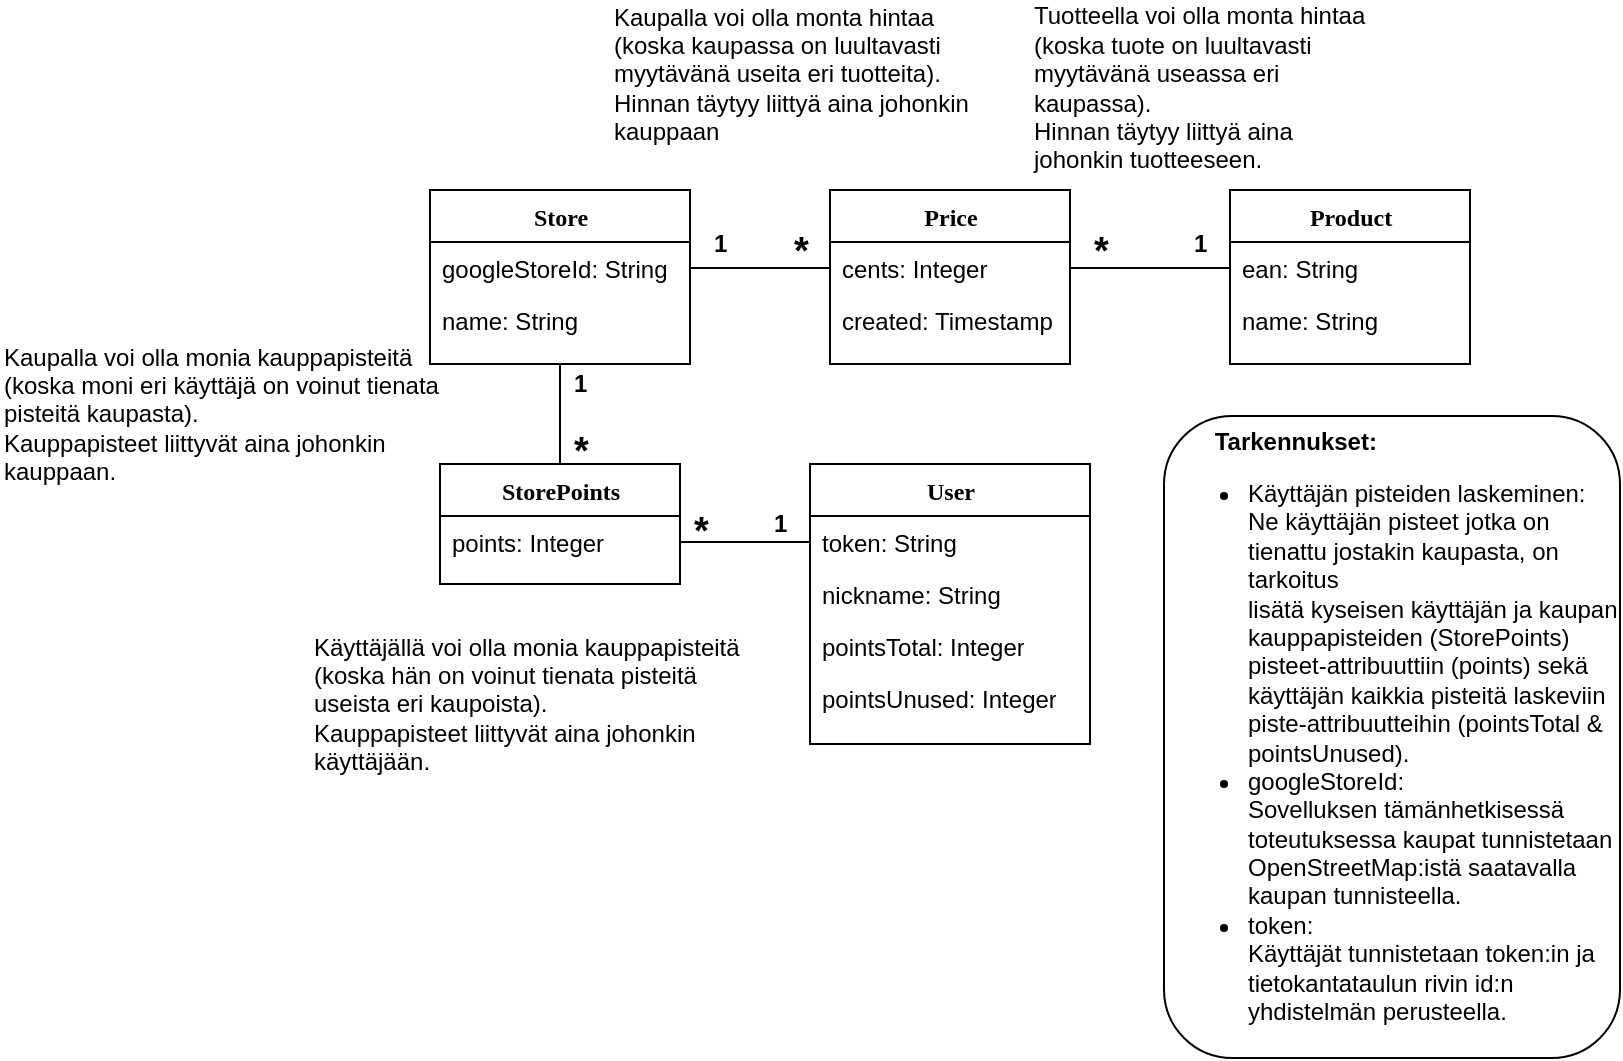 <mxfile version="12.4.2" type="device" pages="1"><diagram name="Page-1" id="9f46799a-70d6-7492-0946-bef42562c5a5"><mxGraphModel dx="1438" dy="953" grid="0" gridSize="10" guides="1" tooltips="1" connect="1" arrows="1" fold="1" page="0" pageScale="1" pageWidth="1100" pageHeight="850" background="#ffffff" math="0" shadow="0"><root><mxCell id="0"/><mxCell id="1" parent="0"/><mxCell id="78961159f06e98e8-17" value="Store" style="swimlane;html=1;fontStyle=1;align=center;verticalAlign=top;childLayout=stackLayout;horizontal=1;startSize=26;horizontalStack=0;resizeParent=1;resizeLast=0;collapsible=1;marginBottom=0;swimlaneFillColor=#ffffff;rounded=0;shadow=0;comic=0;labelBackgroundColor=none;strokeWidth=1;fillColor=none;fontFamily=Verdana;fontSize=12" parent="1" vertex="1"><mxGeometry x="90" y="83" width="130" height="87" as="geometry"/></mxCell><mxCell id="78961159f06e98e8-21" value="googleStoreId: String" style="text;html=1;strokeColor=none;fillColor=none;align=left;verticalAlign=top;spacingLeft=4;spacingRight=4;whiteSpace=wrap;overflow=hidden;rotatable=0;points=[[0,0.5],[1,0.5]];portConstraint=eastwest;" parent="78961159f06e98e8-17" vertex="1"><mxGeometry y="26" width="130" height="26" as="geometry"/></mxCell><mxCell id="78961159f06e98e8-23" value="name: String" style="text;html=1;strokeColor=none;fillColor=none;align=left;verticalAlign=top;spacingLeft=4;spacingRight=4;whiteSpace=wrap;overflow=hidden;rotatable=0;points=[[0,0.5],[1,0.5]];portConstraint=eastwest;" parent="78961159f06e98e8-17" vertex="1"><mxGeometry y="52" width="130" height="26" as="geometry"/></mxCell><mxCell id="78961159f06e98e8-30" value="Price" style="swimlane;html=1;fontStyle=1;align=center;verticalAlign=top;childLayout=stackLayout;horizontal=1;startSize=26;horizontalStack=0;resizeParent=1;resizeLast=0;collapsible=1;marginBottom=0;swimlaneFillColor=#ffffff;rounded=0;shadow=0;comic=0;labelBackgroundColor=none;strokeWidth=1;fillColor=none;fontFamily=Verdana;fontSize=12" parent="1" vertex="1"><mxGeometry x="290" y="83" width="120" height="87" as="geometry"/></mxCell><mxCell id="78961159f06e98e8-31" value="cents: Integer" style="text;html=1;strokeColor=none;fillColor=none;align=left;verticalAlign=top;spacingLeft=4;spacingRight=4;whiteSpace=wrap;overflow=hidden;rotatable=0;points=[[0,0.5],[1,0.5]];portConstraint=eastwest;" parent="78961159f06e98e8-30" vertex="1"><mxGeometry y="26" width="120" height="26" as="geometry"/></mxCell><mxCell id="78961159f06e98e8-32" value="created: Timestamp" style="text;html=1;strokeColor=none;fillColor=none;align=left;verticalAlign=top;spacingLeft=4;spacingRight=4;whiteSpace=wrap;overflow=hidden;rotatable=0;points=[[0,0.5],[1,0.5]];portConstraint=eastwest;" parent="78961159f06e98e8-30" vertex="1"><mxGeometry y="52" width="120" height="26" as="geometry"/></mxCell><mxCell id="78961159f06e98e8-43" value="Product" style="swimlane;html=1;fontStyle=1;align=center;verticalAlign=top;childLayout=stackLayout;horizontal=1;startSize=26;horizontalStack=0;resizeParent=1;resizeLast=0;collapsible=1;marginBottom=0;swimlaneFillColor=#ffffff;rounded=0;shadow=0;comic=0;labelBackgroundColor=none;strokeWidth=1;fillColor=none;fontFamily=Verdana;fontSize=12" parent="1" vertex="1"><mxGeometry x="490" y="83" width="120" height="87" as="geometry"/></mxCell><mxCell id="78961159f06e98e8-44" value="ean: String" style="text;html=1;strokeColor=none;fillColor=none;align=left;verticalAlign=top;spacingLeft=4;spacingRight=4;whiteSpace=wrap;overflow=hidden;rotatable=0;points=[[0,0.5],[1,0.5]];portConstraint=eastwest;" parent="78961159f06e98e8-43" vertex="1"><mxGeometry y="26" width="120" height="26" as="geometry"/></mxCell><mxCell id="78961159f06e98e8-50" value="name: String" style="text;html=1;strokeColor=none;fillColor=none;align=left;verticalAlign=top;spacingLeft=4;spacingRight=4;whiteSpace=wrap;overflow=hidden;rotatable=0;points=[[0,0.5],[1,0.5]];portConstraint=eastwest;" parent="78961159f06e98e8-43" vertex="1"><mxGeometry y="52" width="120" height="26" as="geometry"/></mxCell><mxCell id="78961159f06e98e8-95" value="User" style="swimlane;html=1;fontStyle=1;align=center;verticalAlign=top;childLayout=stackLayout;horizontal=1;startSize=26;horizontalStack=0;resizeParent=1;resizeLast=0;collapsible=1;marginBottom=0;swimlaneFillColor=#ffffff;rounded=0;shadow=0;comic=0;labelBackgroundColor=none;strokeWidth=1;fillColor=none;fontFamily=Verdana;fontSize=12" parent="1" vertex="1"><mxGeometry x="280" y="220" width="140" height="140" as="geometry"/></mxCell><mxCell id="78961159f06e98e8-96" value="token: String" style="text;html=1;strokeColor=none;fillColor=none;align=left;verticalAlign=top;spacingLeft=4;spacingRight=4;whiteSpace=wrap;overflow=hidden;rotatable=0;points=[[0,0.5],[1,0.5]];portConstraint=eastwest;" parent="78961159f06e98e8-95" vertex="1"><mxGeometry y="26" width="140" height="26" as="geometry"/></mxCell><mxCell id="78961159f06e98e8-97" value="nickname: String" style="text;html=1;strokeColor=none;fillColor=none;align=left;verticalAlign=top;spacingLeft=4;spacingRight=4;whiteSpace=wrap;overflow=hidden;rotatable=0;points=[[0,0.5],[1,0.5]];portConstraint=eastwest;" parent="78961159f06e98e8-95" vertex="1"><mxGeometry y="52" width="140" height="26" as="geometry"/></mxCell><mxCell id="78961159f06e98e8-98" value="pointsTotal: Integer" style="text;html=1;strokeColor=none;fillColor=none;align=left;verticalAlign=top;spacingLeft=4;spacingRight=4;whiteSpace=wrap;overflow=hidden;rotatable=0;points=[[0,0.5],[1,0.5]];portConstraint=eastwest;" parent="78961159f06e98e8-95" vertex="1"><mxGeometry y="78" width="140" height="26" as="geometry"/></mxCell><mxCell id="78961159f06e98e8-102" value="pointsUnused: Integer" style="text;html=1;strokeColor=none;fillColor=none;align=left;verticalAlign=top;spacingLeft=4;spacingRight=4;whiteSpace=wrap;overflow=hidden;rotatable=0;points=[[0,0.5],[1,0.5]];portConstraint=eastwest;" parent="78961159f06e98e8-95" vertex="1"><mxGeometry y="104" width="140" height="26" as="geometry"/></mxCell><mxCell id="HYB8v5GCzZEUG-Lz1jd7-4" value="" style="endArrow=none;html=1;exitX=1;exitY=0.5;exitDx=0;exitDy=0;entryX=0;entryY=0.5;entryDx=0;entryDy=0;" parent="1" source="78961159f06e98e8-21" target="78961159f06e98e8-31" edge="1"><mxGeometry width="50" height="50" relative="1" as="geometry"><mxPoint x="90" y="520" as="sourcePoint"/><mxPoint x="310" y="122" as="targetPoint"/></mxGeometry></mxCell><mxCell id="HYB8v5GCzZEUG-Lz1jd7-5" value="" style="endArrow=none;html=1;exitX=1;exitY=0.5;exitDx=0;exitDy=0;entryX=0;entryY=0.5;entryDx=0;entryDy=0;" parent="1" source="78961159f06e98e8-31" target="78961159f06e98e8-44" edge="1"><mxGeometry width="50" height="50" relative="1" as="geometry"><mxPoint x="100" y="530" as="sourcePoint"/><mxPoint x="150" y="480" as="targetPoint"/></mxGeometry></mxCell><mxCell id="HYB8v5GCzZEUG-Lz1jd7-6" value="*" style="text;html=1;resizable=0;points=[];autosize=1;align=left;verticalAlign=top;spacingTop=-4;fontStyle=1;fontSize=19;" parent="1" vertex="1"><mxGeometry x="270" y="100" width="20" height="20" as="geometry"/></mxCell><mxCell id="HYB8v5GCzZEUG-Lz1jd7-7" value="1" style="text;html=1;resizable=0;points=[];autosize=1;align=left;verticalAlign=top;spacingTop=-4;fontStyle=1" parent="1" vertex="1"><mxGeometry x="230" y="100" width="20" height="20" as="geometry"/></mxCell><mxCell id="HYB8v5GCzZEUG-Lz1jd7-9" value="1" style="text;html=1;resizable=0;points=[];autosize=1;align=left;verticalAlign=top;spacingTop=-4;fontStyle=1" parent="1" vertex="1"><mxGeometry x="470" y="100" width="20" height="20" as="geometry"/></mxCell><mxCell id="HYB8v5GCzZEUG-Lz1jd7-12" value="*" style="text;html=1;resizable=0;points=[];autosize=1;align=left;verticalAlign=top;spacingTop=-4;fontStyle=1;fontSize=19;" parent="1" vertex="1"><mxGeometry x="420" y="100" width="20" height="20" as="geometry"/></mxCell><mxCell id="6LHxvveln1Hsix4msCiw-1" value="&lt;div&gt;StorePoints&lt;/div&gt;" style="swimlane;html=1;fontStyle=1;align=center;verticalAlign=top;childLayout=stackLayout;horizontal=1;startSize=26;horizontalStack=0;resizeParent=1;resizeLast=0;collapsible=1;marginBottom=0;swimlaneFillColor=#ffffff;rounded=0;shadow=0;comic=0;labelBackgroundColor=none;strokeWidth=1;fillColor=none;fontFamily=Verdana;fontSize=12" parent="1" vertex="1"><mxGeometry x="95" y="220" width="120" height="60" as="geometry"/></mxCell><mxCell id="6LHxvveln1Hsix4msCiw-2" value="points: Integer" style="text;html=1;strokeColor=none;fillColor=none;align=left;verticalAlign=top;spacingLeft=4;spacingRight=4;whiteSpace=wrap;overflow=hidden;rotatable=0;points=[[0,0.5],[1,0.5]];portConstraint=eastwest;" parent="6LHxvveln1Hsix4msCiw-1" vertex="1"><mxGeometry y="26" width="120" height="34" as="geometry"/></mxCell><mxCell id="6LHxvveln1Hsix4msCiw-4" value="" style="endArrow=none;html=1;entryX=0.5;entryY=1;entryDx=0;entryDy=0;exitX=0.5;exitY=0;exitDx=0;exitDy=0;" parent="1" source="6LHxvveln1Hsix4msCiw-1" target="78961159f06e98e8-17" edge="1"><mxGeometry width="50" height="50" relative="1" as="geometry"><mxPoint x="210" y="200" as="sourcePoint"/><mxPoint x="140" y="380" as="targetPoint"/></mxGeometry></mxCell><mxCell id="6LHxvveln1Hsix4msCiw-5" value="" style="endArrow=none;html=1;entryX=0;entryY=0.5;entryDx=0;entryDy=0;exitX=1.003;exitY=0.384;exitDx=0;exitDy=0;exitPerimeter=0;" parent="1" source="6LHxvveln1Hsix4msCiw-2" target="78961159f06e98e8-96" edge="1"><mxGeometry width="50" height="50" relative="1" as="geometry"><mxPoint x="220" y="259" as="sourcePoint"/><mxPoint x="260" y="245" as="targetPoint"/></mxGeometry></mxCell><mxCell id="6LHxvveln1Hsix4msCiw-7" value="1" style="text;html=1;resizable=0;points=[];autosize=1;align=left;verticalAlign=top;spacingTop=-4;fontStyle=1" parent="1" vertex="1"><mxGeometry x="260" y="240" width="20" height="20" as="geometry"/></mxCell><mxCell id="6LHxvveln1Hsix4msCiw-9" value="1" style="text;html=1;resizable=0;points=[];autosize=1;align=left;verticalAlign=top;spacingTop=-4;fontStyle=1" parent="1" vertex="1"><mxGeometry x="160" y="170" width="20" height="20" as="geometry"/></mxCell><mxCell id="6LHxvveln1Hsix4msCiw-10" value="*" style="text;html=1;resizable=0;points=[];autosize=1;align=left;verticalAlign=top;spacingTop=-4;fontStyle=1;fontSize=19;" parent="1" vertex="1"><mxGeometry x="160" y="200" width="20" height="20" as="geometry"/></mxCell><mxCell id="6LHxvveln1Hsix4msCiw-11" value="*" style="text;html=1;resizable=0;points=[];autosize=1;align=left;verticalAlign=top;spacingTop=-4;fontStyle=1;fontSize=19;" parent="1" vertex="1"><mxGeometry x="220" y="240" width="20" height="20" as="geometry"/></mxCell><mxCell id="FbsfPuS-4WD3P_7sKJx2-1" value="Tuotteella voi olla monta hintaa (koska tuote on luultavasti myytävänä useassa eri kaupassa).&lt;br&gt;Hinnan täytyy liittyä aina johonkin tuotteeseen." style="text;html=1;strokeColor=none;fillColor=none;align=left;verticalAlign=middle;whiteSpace=wrap;rounded=0;" vertex="1" parent="1"><mxGeometry x="390" y="-10" width="170" height="83" as="geometry"/></mxCell><mxCell id="FbsfPuS-4WD3P_7sKJx2-3" value="Kaupalla voi olla monta hintaa (koska kaupassa on luultavasti myytävänä useita eri tuotteita).&lt;br&gt;Hinnan täytyy liittyä aina johonkin kauppaan" style="text;html=1;strokeColor=none;fillColor=none;align=left;verticalAlign=middle;whiteSpace=wrap;rounded=0;" vertex="1" parent="1"><mxGeometry x="180" y="-10" width="190" height="70" as="geometry"/></mxCell><mxCell id="FbsfPuS-4WD3P_7sKJx2-4" value="&lt;div align=&quot;left&quot;&gt;Käyttäjällä voi olla monia kauppapisteitä (koska hän on voinut tienata pisteitä useista eri kaupoista).&lt;br&gt;&lt;/div&gt;&lt;div align=&quot;left&quot;&gt;Kauppapisteet liittyvät aina johonkin käyttäjään.&lt;/div&gt; " style="text;html=1;strokeColor=none;fillColor=none;align=left;verticalAlign=middle;whiteSpace=wrap;rounded=0;" vertex="1" parent="1"><mxGeometry x="30" y="300" width="230" height="80" as="geometry"/></mxCell><mxCell id="FbsfPuS-4WD3P_7sKJx2-5" value="&lt;div align=&quot;left&quot;&gt;Kaupalla voi olla monia kauppapisteitä (koska moni eri käyttäjä on voinut tienata pisteitä kaupasta).&lt;br&gt;&lt;/div&gt;&lt;div align=&quot;left&quot;&gt;Kauppapisteet liittyvät aina johonkin kauppaan.&lt;/div&gt; " style="text;html=1;strokeColor=none;fillColor=none;align=left;verticalAlign=middle;whiteSpace=wrap;rounded=0;" vertex="1" parent="1"><mxGeometry x="-125" y="160" width="220" height="70" as="geometry"/></mxCell><mxCell id="FbsfPuS-4WD3P_7sKJx2-9" value="&lt;b&gt;&amp;nbsp;&amp;nbsp;&amp;nbsp;&amp;nbsp;&amp;nbsp;&amp;nbsp; Tarkennukset:&lt;/b&gt;&lt;br&gt;&lt;ul&gt;&lt;li&gt;Käyttäjän pisteiden laskeminen:&lt;br&gt;Ne käyttäjän pisteet jotka on tienattu jostakin kaupasta, on tarkoitus &lt;br&gt;lisätä kyseisen käyttäjän ja kaupan kauppapisteiden (StorePoints) &lt;br&gt;pisteet-attribuuttiin (points) sekä käyttäjän kaikkia pisteitä laskeviin&lt;br&gt; piste-attribuutteihin (pointsTotal &amp;amp; pointsUnused).&lt;/li&gt;&lt;li&gt;googleStoreId:&lt;br&gt;Sovelluksen tämänhetkisessä toteutuksessa kaupat tunnistetaan OpenStreetMap:istä saatavalla kaupan tunnisteella.&lt;/li&gt;&lt;li&gt;token:&lt;br&gt;Käyttäjät tunnistetaan token:in ja tietokantataulun rivin id:n yhdistelmän perusteella.&lt;/li&gt;&lt;/ul&gt;" style="text;html=1;strokeColor=#000000;fillColor=none;align=left;verticalAlign=middle;whiteSpace=wrap;rounded=1;fontSize=12;glass=0;" vertex="1" parent="1"><mxGeometry x="457" y="196" width="228" height="321" as="geometry"/></mxCell></root></mxGraphModel></diagram></mxfile>